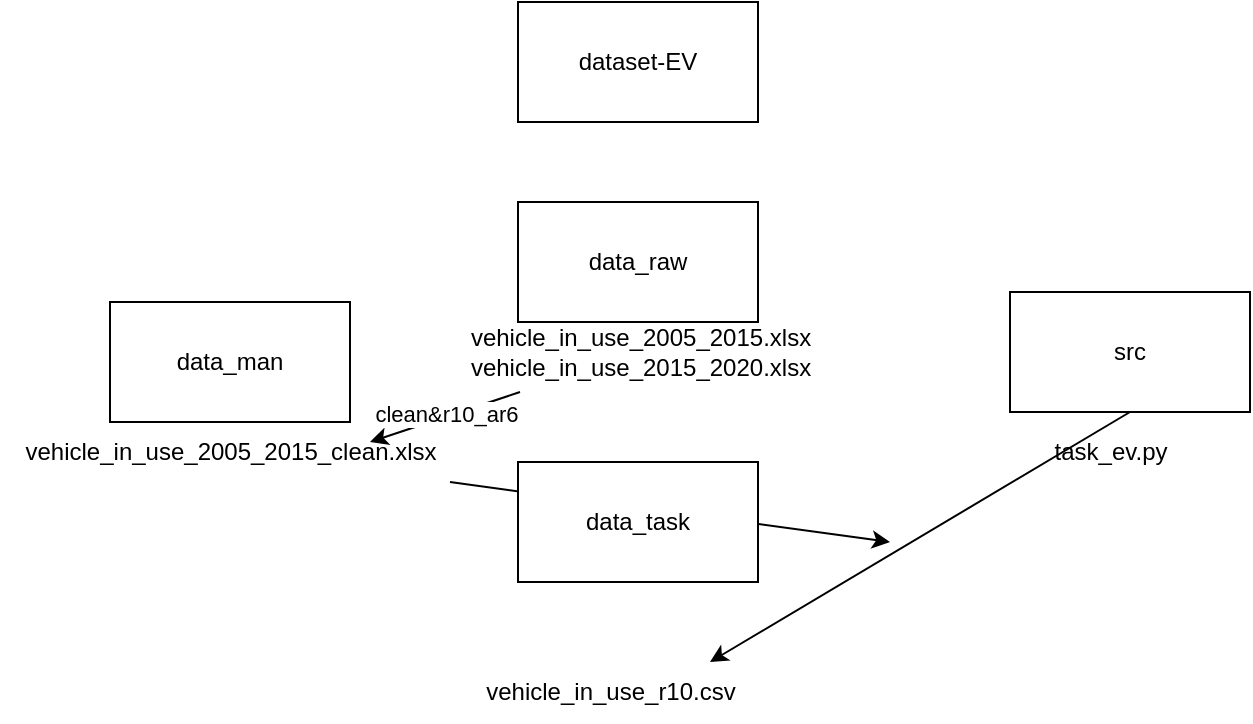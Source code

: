 <mxfile version="22.1.18" type="device">
  <diagram name="Page-1" id="Z24IuPrhDwBY0-ZQbRCA">
    <mxGraphModel dx="1026" dy="718" grid="1" gridSize="10" guides="1" tooltips="1" connect="1" arrows="1" fold="1" page="1" pageScale="1" pageWidth="827" pageHeight="1169" math="0" shadow="0">
      <root>
        <mxCell id="0" />
        <mxCell id="1" parent="0" />
        <mxCell id="nlSuQ021Uz758ZtKiS2r-5" value="" style="endArrow=classic;html=1;rounded=0;" edge="1" parent="1" source="-Z4zkl6qQeAbOGGAQlyC-5">
          <mxGeometry width="50" height="50" relative="1" as="geometry">
            <mxPoint x="550" y="390" as="sourcePoint" />
            <mxPoint x="540" y="320" as="targetPoint" />
          </mxGeometry>
        </mxCell>
        <mxCell id="-Z4zkl6qQeAbOGGAQlyC-1" value="dataset-EV" style="rounded=0;whiteSpace=wrap;html=1;" parent="1" vertex="1">
          <mxGeometry x="354" y="50" width="120" height="60" as="geometry" />
        </mxCell>
        <mxCell id="-Z4zkl6qQeAbOGGAQlyC-2" value="data_raw" style="rounded=0;whiteSpace=wrap;html=1;" parent="1" vertex="1">
          <mxGeometry x="354" y="150" width="120" height="60" as="geometry" />
        </mxCell>
        <mxCell id="-Z4zkl6qQeAbOGGAQlyC-3" value="data_task" style="rounded=0;whiteSpace=wrap;html=1;" parent="1" vertex="1">
          <mxGeometry x="354" y="280" width="120" height="60" as="geometry" />
        </mxCell>
        <mxCell id="-Z4zkl6qQeAbOGGAQlyC-4" value="data_man" style="rounded=0;whiteSpace=wrap;html=1;" parent="1" vertex="1">
          <mxGeometry x="150" y="200" width="120" height="60" as="geometry" />
        </mxCell>
        <mxCell id="-Z4zkl6qQeAbOGGAQlyC-5" value="vehicle_in_use_2005_2015_clean.xlsx" style="text;html=1;align=center;verticalAlign=middle;resizable=0;points=[];autosize=1;strokeColor=none;fillColor=none;" parent="1" vertex="1">
          <mxGeometry x="95" y="260" width="230" height="30" as="geometry" />
        </mxCell>
        <mxCell id="-Z4zkl6qQeAbOGGAQlyC-6" value="vehicle_in_use_2005_2015.xlsx&lt;br&gt;vehicle_in_use_2015_2020.xlsx" style="text;html=1;align=center;verticalAlign=middle;resizable=0;points=[];autosize=1;strokeColor=none;fillColor=none;" parent="1" vertex="1">
          <mxGeometry x="320" y="205" width="190" height="40" as="geometry" />
        </mxCell>
        <mxCell id="-Z4zkl6qQeAbOGGAQlyC-7" value="" style="endArrow=classic;html=1;rounded=0;" parent="1" source="-Z4zkl6qQeAbOGGAQlyC-6" edge="1">
          <mxGeometry width="50" height="50" relative="1" as="geometry">
            <mxPoint x="290" y="280" as="sourcePoint" />
            <mxPoint x="280" y="270" as="targetPoint" />
          </mxGeometry>
        </mxCell>
        <mxCell id="-Z4zkl6qQeAbOGGAQlyC-8" value="clean&amp;amp;r10_ar6" style="edgeLabel;html=1;align=center;verticalAlign=middle;resizable=0;points=[];" parent="-Z4zkl6qQeAbOGGAQlyC-7" vertex="1" connectable="0">
          <mxGeometry x="-0.027" y="-1" relative="1" as="geometry">
            <mxPoint as="offset" />
          </mxGeometry>
        </mxCell>
        <mxCell id="nlSuQ021Uz758ZtKiS2r-1" value="src" style="rounded=0;whiteSpace=wrap;html=1;" vertex="1" parent="1">
          <mxGeometry x="600" y="195" width="120" height="60" as="geometry" />
        </mxCell>
        <mxCell id="nlSuQ021Uz758ZtKiS2r-2" value="task_ev.py" style="text;html=1;align=center;verticalAlign=middle;resizable=0;points=[];autosize=1;strokeColor=none;fillColor=none;" vertex="1" parent="1">
          <mxGeometry x="610" y="260" width="80" height="30" as="geometry" />
        </mxCell>
        <mxCell id="nlSuQ021Uz758ZtKiS2r-4" value="" style="endArrow=classic;html=1;rounded=0;exitX=0.5;exitY=1;exitDx=0;exitDy=0;" edge="1" parent="1" source="nlSuQ021Uz758ZtKiS2r-1">
          <mxGeometry width="50" height="50" relative="1" as="geometry">
            <mxPoint x="550" y="390" as="sourcePoint" />
            <mxPoint x="450" y="380" as="targetPoint" />
          </mxGeometry>
        </mxCell>
        <mxCell id="nlSuQ021Uz758ZtKiS2r-6" value="vehicle_in_use_r10.csv" style="text;html=1;align=center;verticalAlign=middle;resizable=0;points=[];autosize=1;strokeColor=none;fillColor=none;" vertex="1" parent="1">
          <mxGeometry x="325" y="380" width="150" height="30" as="geometry" />
        </mxCell>
      </root>
    </mxGraphModel>
  </diagram>
</mxfile>
